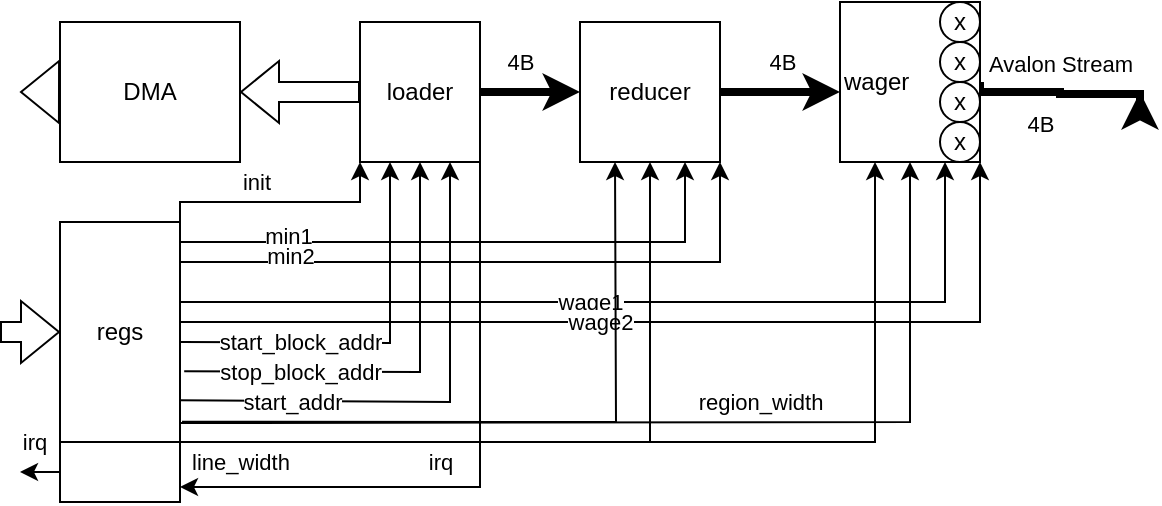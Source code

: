 <mxfile version="23.1.5" type="device">
  <diagram name="Strona-1" id="s8cK_sY1gbTVYpoEsceX">
    <mxGraphModel dx="1195" dy="798" grid="1" gridSize="10" guides="1" tooltips="1" connect="1" arrows="1" fold="1" page="1" pageScale="1" pageWidth="600" pageHeight="300" math="0" shadow="0">
      <root>
        <mxCell id="0" />
        <mxCell id="1" parent="0" />
        <mxCell id="7ZodeS4qujbCFOYkUKTo-8" style="edgeStyle=orthogonalEdgeStyle;rounded=0;orthogonalLoop=1;jettySize=auto;html=1;exitX=0;exitY=0.5;exitDx=0;exitDy=0;shape=flexArrow;" edge="1" parent="1" source="7ZodeS4qujbCFOYkUKTo-1">
          <mxGeometry relative="1" as="geometry">
            <mxPoint x="10" y="64.958" as="targetPoint" />
          </mxGeometry>
        </mxCell>
        <mxCell id="7ZodeS4qujbCFOYkUKTo-1" value="DMA" style="rounded=0;whiteSpace=wrap;html=1;" vertex="1" parent="1">
          <mxGeometry x="30" y="30" width="90" height="70" as="geometry" />
        </mxCell>
        <mxCell id="7ZodeS4qujbCFOYkUKTo-9" value="init" style="edgeStyle=orthogonalEdgeStyle;rounded=0;orthogonalLoop=1;jettySize=auto;html=1;exitX=1;exitY=0;exitDx=0;exitDy=0;entryX=0;entryY=1;entryDx=0;entryDy=0;" edge="1" parent="1" source="7ZodeS4qujbCFOYkUKTo-2" target="7ZodeS4qujbCFOYkUKTo-5">
          <mxGeometry x="-0.2" y="10" relative="1" as="geometry">
            <Array as="points">
              <mxPoint x="90" y="120" />
              <mxPoint x="180" y="120" />
            </Array>
            <mxPoint as="offset" />
          </mxGeometry>
        </mxCell>
        <mxCell id="7ZodeS4qujbCFOYkUKTo-20" style="edgeStyle=orthogonalEdgeStyle;rounded=0;orthogonalLoop=1;jettySize=auto;html=1;exitX=1;exitY=0.75;exitDx=0;exitDy=0;entryX=0.75;entryY=1;entryDx=0;entryDy=0;" edge="1" parent="1" source="7ZodeS4qujbCFOYkUKTo-2" target="7ZodeS4qujbCFOYkUKTo-11">
          <mxGeometry relative="1" as="geometry">
            <Array as="points">
              <mxPoint x="90" y="140" />
              <mxPoint x="343" y="140" />
            </Array>
          </mxGeometry>
        </mxCell>
        <mxCell id="7ZodeS4qujbCFOYkUKTo-22" value="min1" style="edgeLabel;html=1;align=center;verticalAlign=middle;resizable=0;points=[];" vertex="1" connectable="0" parent="7ZodeS4qujbCFOYkUKTo-20">
          <mxGeometry x="-0.308" y="3" relative="1" as="geometry">
            <mxPoint as="offset" />
          </mxGeometry>
        </mxCell>
        <mxCell id="7ZodeS4qujbCFOYkUKTo-21" style="edgeStyle=orthogonalEdgeStyle;rounded=0;orthogonalLoop=1;jettySize=auto;html=1;exitX=1;exitY=1;exitDx=0;exitDy=0;entryX=1;entryY=1;entryDx=0;entryDy=0;" edge="1" parent="1" source="7ZodeS4qujbCFOYkUKTo-2" target="7ZodeS4qujbCFOYkUKTo-11">
          <mxGeometry relative="1" as="geometry">
            <Array as="points">
              <mxPoint x="90" y="150" />
              <mxPoint x="360" y="150" />
            </Array>
          </mxGeometry>
        </mxCell>
        <mxCell id="7ZodeS4qujbCFOYkUKTo-23" value="min2" style="edgeLabel;html=1;align=center;verticalAlign=middle;resizable=0;points=[];" vertex="1" connectable="0" parent="7ZodeS4qujbCFOYkUKTo-21">
          <mxGeometry x="-0.294" y="3" relative="1" as="geometry">
            <mxPoint as="offset" />
          </mxGeometry>
        </mxCell>
        <mxCell id="7ZodeS4qujbCFOYkUKTo-24" value="wage1" style="edgeStyle=orthogonalEdgeStyle;rounded=0;orthogonalLoop=1;jettySize=auto;html=1;exitX=1;exitY=0.75;exitDx=0;exitDy=0;entryX=0.75;entryY=1;entryDx=0;entryDy=0;" edge="1" parent="1" source="7ZodeS4qujbCFOYkUKTo-2" target="7ZodeS4qujbCFOYkUKTo-14">
          <mxGeometry relative="1" as="geometry">
            <Array as="points">
              <mxPoint x="90" y="170" />
              <mxPoint x="473" y="170" />
            </Array>
          </mxGeometry>
        </mxCell>
        <mxCell id="7ZodeS4qujbCFOYkUKTo-25" value="wage2" style="edgeStyle=orthogonalEdgeStyle;rounded=0;orthogonalLoop=1;jettySize=auto;html=1;exitX=1;exitY=1;exitDx=0;exitDy=0;entryX=1;entryY=1;entryDx=0;entryDy=0;" edge="1" parent="1" source="7ZodeS4qujbCFOYkUKTo-2" target="7ZodeS4qujbCFOYkUKTo-14">
          <mxGeometry relative="1" as="geometry">
            <Array as="points">
              <mxPoint x="490" y="180" />
            </Array>
          </mxGeometry>
        </mxCell>
        <mxCell id="7ZodeS4qujbCFOYkUKTo-26" style="edgeStyle=orthogonalEdgeStyle;rounded=0;orthogonalLoop=1;jettySize=auto;html=1;exitX=1;exitY=1;exitDx=0;exitDy=0;" edge="1" parent="1" source="7ZodeS4qujbCFOYkUKTo-2" target="7ZodeS4qujbCFOYkUKTo-11">
          <mxGeometry relative="1" as="geometry">
            <Array as="points">
              <mxPoint x="325" y="240" />
            </Array>
          </mxGeometry>
        </mxCell>
        <mxCell id="7ZodeS4qujbCFOYkUKTo-27" value="line_width" style="edgeStyle=orthogonalEdgeStyle;rounded=0;orthogonalLoop=1;jettySize=auto;html=1;exitX=1;exitY=1;exitDx=0;exitDy=0;entryX=0.25;entryY=1;entryDx=0;entryDy=0;" edge="1" parent="1" source="7ZodeS4qujbCFOYkUKTo-2" target="7ZodeS4qujbCFOYkUKTo-14">
          <mxGeometry x="-0.877" y="-10" relative="1" as="geometry">
            <Array as="points">
              <mxPoint x="437" y="240" />
            </Array>
            <mxPoint as="offset" />
          </mxGeometry>
        </mxCell>
        <mxCell id="7ZodeS4qujbCFOYkUKTo-31" value="start_block_addr" style="edgeStyle=orthogonalEdgeStyle;rounded=0;orthogonalLoop=1;jettySize=auto;html=1;entryX=0.25;entryY=1;entryDx=0;entryDy=0;" edge="1" parent="1" target="7ZodeS4qujbCFOYkUKTo-5">
          <mxGeometry x="-0.386" relative="1" as="geometry">
            <mxPoint x="90" y="190" as="sourcePoint" />
            <mxPoint as="offset" />
          </mxGeometry>
        </mxCell>
        <mxCell id="7ZodeS4qujbCFOYkUKTo-2" value="regs" style="rounded=0;whiteSpace=wrap;html=1;" vertex="1" parent="1">
          <mxGeometry x="30" y="130" width="60" height="110" as="geometry" />
        </mxCell>
        <mxCell id="7ZodeS4qujbCFOYkUKTo-3" value="" style="shape=flexArrow;endArrow=classic;html=1;rounded=0;entryX=0;entryY=0.5;entryDx=0;entryDy=0;" edge="1" parent="1" target="7ZodeS4qujbCFOYkUKTo-2">
          <mxGeometry width="50" height="50" relative="1" as="geometry">
            <mxPoint y="185" as="sourcePoint" />
            <mxPoint x="470" y="220" as="targetPoint" />
          </mxGeometry>
        </mxCell>
        <mxCell id="7ZodeS4qujbCFOYkUKTo-6" style="edgeStyle=orthogonalEdgeStyle;rounded=0;orthogonalLoop=1;jettySize=auto;html=1;exitX=0;exitY=0.5;exitDx=0;exitDy=0;shape=flexArrow;" edge="1" parent="1" source="7ZodeS4qujbCFOYkUKTo-5" target="7ZodeS4qujbCFOYkUKTo-1">
          <mxGeometry relative="1" as="geometry" />
        </mxCell>
        <mxCell id="7ZodeS4qujbCFOYkUKTo-10" style="edgeStyle=orthogonalEdgeStyle;rounded=0;orthogonalLoop=1;jettySize=auto;html=1;exitX=1;exitY=0.5;exitDx=0;exitDy=0;strokeWidth=4;" edge="1" parent="1" source="7ZodeS4qujbCFOYkUKTo-5">
          <mxGeometry relative="1" as="geometry">
            <mxPoint x="290.0" y="65" as="targetPoint" />
          </mxGeometry>
        </mxCell>
        <mxCell id="7ZodeS4qujbCFOYkUKTo-13" value="4B" style="edgeLabel;html=1;align=center;verticalAlign=middle;resizable=0;points=[];" vertex="1" connectable="0" parent="7ZodeS4qujbCFOYkUKTo-10">
          <mxGeometry x="-0.301" y="3" relative="1" as="geometry">
            <mxPoint x="2" y="-12" as="offset" />
          </mxGeometry>
        </mxCell>
        <mxCell id="7ZodeS4qujbCFOYkUKTo-35" value="irq" style="edgeStyle=orthogonalEdgeStyle;rounded=0;orthogonalLoop=1;jettySize=auto;html=1;exitX=1;exitY=1;exitDx=0;exitDy=0;entryX=1;entryY=0.75;entryDx=0;entryDy=0;" edge="1" parent="1" source="7ZodeS4qujbCFOYkUKTo-5" target="7ZodeS4qujbCFOYkUKTo-36">
          <mxGeometry x="0.168" y="-13" relative="1" as="geometry">
            <mxPoint x="240.222" y="270" as="targetPoint" />
            <mxPoint as="offset" />
          </mxGeometry>
        </mxCell>
        <mxCell id="7ZodeS4qujbCFOYkUKTo-5" value="loader" style="rounded=0;whiteSpace=wrap;html=1;" vertex="1" parent="1">
          <mxGeometry x="180" y="30" width="60" height="70" as="geometry" />
        </mxCell>
        <mxCell id="7ZodeS4qujbCFOYkUKTo-15" style="edgeStyle=orthogonalEdgeStyle;rounded=0;orthogonalLoop=1;jettySize=auto;html=1;exitX=1;exitY=0.5;exitDx=0;exitDy=0;strokeWidth=4;" edge="1" parent="1" source="7ZodeS4qujbCFOYkUKTo-11" target="7ZodeS4qujbCFOYkUKTo-14">
          <mxGeometry relative="1" as="geometry">
            <Array as="points">
              <mxPoint x="400" y="65" />
              <mxPoint x="400" y="65" />
            </Array>
          </mxGeometry>
        </mxCell>
        <mxCell id="7ZodeS4qujbCFOYkUKTo-18" value="4B" style="edgeLabel;html=1;align=center;verticalAlign=middle;resizable=0;points=[];" vertex="1" connectable="0" parent="7ZodeS4qujbCFOYkUKTo-15">
          <mxGeometry x="-0.252" y="3" relative="1" as="geometry">
            <mxPoint x="8" y="-12" as="offset" />
          </mxGeometry>
        </mxCell>
        <mxCell id="7ZodeS4qujbCFOYkUKTo-11" value="reducer" style="rounded=0;whiteSpace=wrap;html=1;" vertex="1" parent="1">
          <mxGeometry x="290" y="30" width="70" height="70" as="geometry" />
        </mxCell>
        <mxCell id="7ZodeS4qujbCFOYkUKTo-16" style="edgeStyle=orthogonalEdgeStyle;rounded=0;orthogonalLoop=1;jettySize=auto;html=1;exitX=1;exitY=0.5;exitDx=0;exitDy=0;strokeWidth=4;" edge="1" parent="1" source="7ZodeS4qujbCFOYkUKTo-14">
          <mxGeometry relative="1" as="geometry">
            <mxPoint x="570" y="65" as="targetPoint" />
            <Array as="points">
              <mxPoint x="490" y="65" />
              <mxPoint x="530" y="65" />
              <mxPoint x="570" y="66" />
            </Array>
          </mxGeometry>
        </mxCell>
        <mxCell id="7ZodeS4qujbCFOYkUKTo-17" value="Avalon Stream" style="edgeLabel;html=1;align=center;verticalAlign=middle;resizable=0;points=[];" vertex="1" connectable="0" parent="7ZodeS4qujbCFOYkUKTo-16">
          <mxGeometry x="0.647" y="2" relative="1" as="geometry">
            <mxPoint x="-26" y="-13" as="offset" />
          </mxGeometry>
        </mxCell>
        <mxCell id="7ZodeS4qujbCFOYkUKTo-19" value="4B" style="edgeLabel;html=1;align=center;verticalAlign=middle;resizable=0;points=[];" vertex="1" connectable="0" parent="7ZodeS4qujbCFOYkUKTo-16">
          <mxGeometry x="0.576" y="8" relative="1" as="geometry">
            <mxPoint x="-33" y="23" as="offset" />
          </mxGeometry>
        </mxCell>
        <mxCell id="7ZodeS4qujbCFOYkUKTo-14" value="wager&amp;nbsp; &amp;nbsp; &amp;nbsp; &amp;nbsp; &amp;nbsp;&amp;nbsp;" style="rounded=0;whiteSpace=wrap;html=1;" vertex="1" parent="1">
          <mxGeometry x="420" y="20" width="70" height="80" as="geometry" />
        </mxCell>
        <mxCell id="7ZodeS4qujbCFOYkUKTo-28" value="" style="endArrow=classic;html=1;rounded=0;exitX=1.017;exitY=0.908;exitDx=0;exitDy=0;exitPerimeter=0;entryX=0.25;entryY=1;entryDx=0;entryDy=0;" edge="1" parent="1" source="7ZodeS4qujbCFOYkUKTo-2" target="7ZodeS4qujbCFOYkUKTo-11">
          <mxGeometry width="50" height="50" relative="1" as="geometry">
            <mxPoint x="140" y="230" as="sourcePoint" />
            <mxPoint x="190" y="180" as="targetPoint" />
            <Array as="points">
              <mxPoint x="308" y="230" />
            </Array>
          </mxGeometry>
        </mxCell>
        <mxCell id="7ZodeS4qujbCFOYkUKTo-29" value="" style="endArrow=classic;html=1;rounded=0;exitX=1.006;exitY=0.914;exitDx=0;exitDy=0;exitPerimeter=0;entryX=0.5;entryY=1;entryDx=0;entryDy=0;" edge="1" parent="1" source="7ZodeS4qujbCFOYkUKTo-2" target="7ZodeS4qujbCFOYkUKTo-14">
          <mxGeometry width="50" height="50" relative="1" as="geometry">
            <mxPoint x="210" y="210" as="sourcePoint" />
            <mxPoint x="260" y="160" as="targetPoint" />
            <Array as="points">
              <mxPoint x="455" y="230" />
            </Array>
          </mxGeometry>
        </mxCell>
        <mxCell id="7ZodeS4qujbCFOYkUKTo-30" value="region_width" style="edgeLabel;html=1;align=center;verticalAlign=middle;resizable=0;points=[];" vertex="1" connectable="0" parent="7ZodeS4qujbCFOYkUKTo-29">
          <mxGeometry x="0.054" y="3" relative="1" as="geometry">
            <mxPoint x="29" y="-7" as="offset" />
          </mxGeometry>
        </mxCell>
        <mxCell id="7ZodeS4qujbCFOYkUKTo-32" value="stop_block_addr" style="endArrow=classic;html=1;rounded=0;exitX=1.035;exitY=0.678;exitDx=0;exitDy=0;exitPerimeter=0;entryX=0.5;entryY=1;entryDx=0;entryDy=0;" edge="1" parent="1" source="7ZodeS4qujbCFOYkUKTo-2" target="7ZodeS4qujbCFOYkUKTo-5">
          <mxGeometry x="-0.48" width="50" height="50" relative="1" as="geometry">
            <mxPoint x="190" y="170" as="sourcePoint" />
            <mxPoint x="240" y="120" as="targetPoint" />
            <Array as="points">
              <mxPoint x="210" y="205" />
            </Array>
            <mxPoint as="offset" />
          </mxGeometry>
        </mxCell>
        <mxCell id="7ZodeS4qujbCFOYkUKTo-33" value="" style="endArrow=classic;html=1;rounded=0;entryX=0.75;entryY=1;entryDx=0;entryDy=0;exitX=0.996;exitY=0.81;exitDx=0;exitDy=0;exitPerimeter=0;" edge="1" parent="1" source="7ZodeS4qujbCFOYkUKTo-2" target="7ZodeS4qujbCFOYkUKTo-5">
          <mxGeometry width="50" height="50" relative="1" as="geometry">
            <mxPoint x="190" y="170" as="sourcePoint" />
            <mxPoint x="240" y="120" as="targetPoint" />
            <Array as="points">
              <mxPoint x="225" y="220" />
            </Array>
          </mxGeometry>
        </mxCell>
        <mxCell id="7ZodeS4qujbCFOYkUKTo-34" value="start_addr" style="edgeLabel;html=1;align=center;verticalAlign=middle;resizable=0;points=[];" vertex="1" connectable="0" parent="7ZodeS4qujbCFOYkUKTo-33">
          <mxGeometry x="-0.565" relative="1" as="geometry">
            <mxPoint as="offset" />
          </mxGeometry>
        </mxCell>
        <mxCell id="7ZodeS4qujbCFOYkUKTo-38" style="edgeStyle=orthogonalEdgeStyle;rounded=0;orthogonalLoop=1;jettySize=auto;html=1;exitX=0;exitY=0.5;exitDx=0;exitDy=0;" edge="1" parent="1" source="7ZodeS4qujbCFOYkUKTo-36">
          <mxGeometry relative="1" as="geometry">
            <mxPoint x="10" y="255" as="targetPoint" />
          </mxGeometry>
        </mxCell>
        <mxCell id="7ZodeS4qujbCFOYkUKTo-39" value="irq" style="edgeLabel;html=1;align=center;verticalAlign=middle;resizable=0;points=[];" vertex="1" connectable="0" parent="7ZodeS4qujbCFOYkUKTo-38">
          <mxGeometry x="0.371" y="-4" relative="1" as="geometry">
            <mxPoint y="-11" as="offset" />
          </mxGeometry>
        </mxCell>
        <mxCell id="7ZodeS4qujbCFOYkUKTo-36" value="" style="rounded=0;whiteSpace=wrap;html=1;" vertex="1" parent="1">
          <mxGeometry x="30" y="240" width="60" height="30" as="geometry" />
        </mxCell>
        <mxCell id="7ZodeS4qujbCFOYkUKTo-40" value="x" style="ellipse;whiteSpace=wrap;html=1;" vertex="1" parent="1">
          <mxGeometry x="470" y="40" width="20" height="20" as="geometry" />
        </mxCell>
        <mxCell id="7ZodeS4qujbCFOYkUKTo-41" value="x" style="ellipse;whiteSpace=wrap;html=1;" vertex="1" parent="1">
          <mxGeometry x="470" y="60" width="20" height="20" as="geometry" />
        </mxCell>
        <mxCell id="7ZodeS4qujbCFOYkUKTo-42" value="x" style="ellipse;whiteSpace=wrap;html=1;" vertex="1" parent="1">
          <mxGeometry x="470" y="80" width="20" height="20" as="geometry" />
        </mxCell>
        <mxCell id="7ZodeS4qujbCFOYkUKTo-44" value="x" style="ellipse;whiteSpace=wrap;html=1;" vertex="1" parent="1">
          <mxGeometry x="470" y="20" width="20" height="20" as="geometry" />
        </mxCell>
      </root>
    </mxGraphModel>
  </diagram>
</mxfile>
